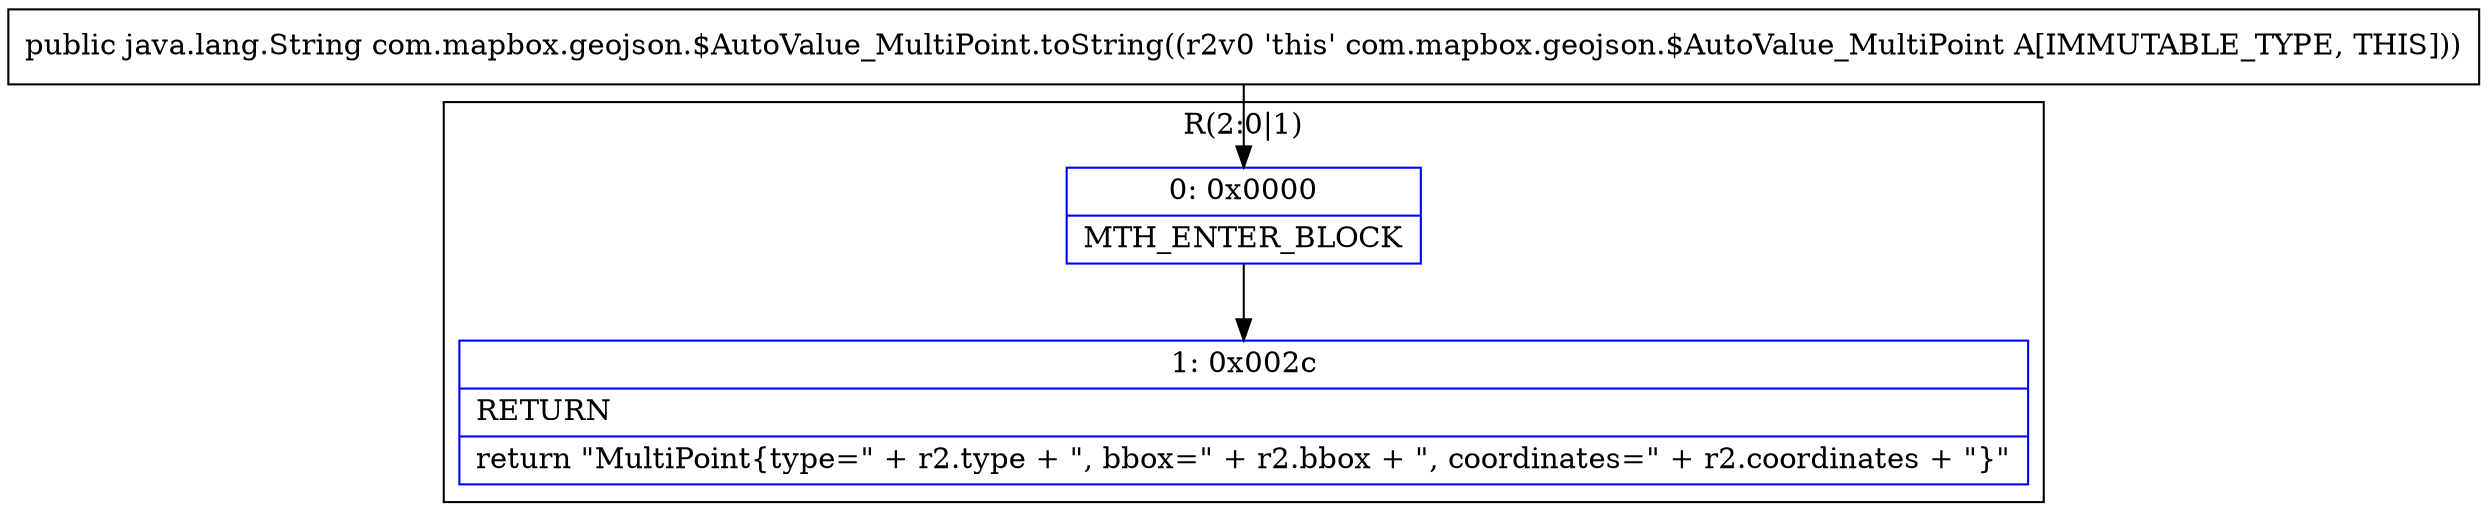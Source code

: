 digraph "CFG forcom.mapbox.geojson.$AutoValue_MultiPoint.toString()Ljava\/lang\/String;" {
subgraph cluster_Region_617156451 {
label = "R(2:0|1)";
node [shape=record,color=blue];
Node_0 [shape=record,label="{0\:\ 0x0000|MTH_ENTER_BLOCK\l}"];
Node_1 [shape=record,label="{1\:\ 0x002c|RETURN\l|return \"MultiPoint\{type=\" + r2.type + \", bbox=\" + r2.bbox + \", coordinates=\" + r2.coordinates + \"\}\"\l}"];
}
MethodNode[shape=record,label="{public java.lang.String com.mapbox.geojson.$AutoValue_MultiPoint.toString((r2v0 'this' com.mapbox.geojson.$AutoValue_MultiPoint A[IMMUTABLE_TYPE, THIS])) }"];
MethodNode -> Node_0;
Node_0 -> Node_1;
}

